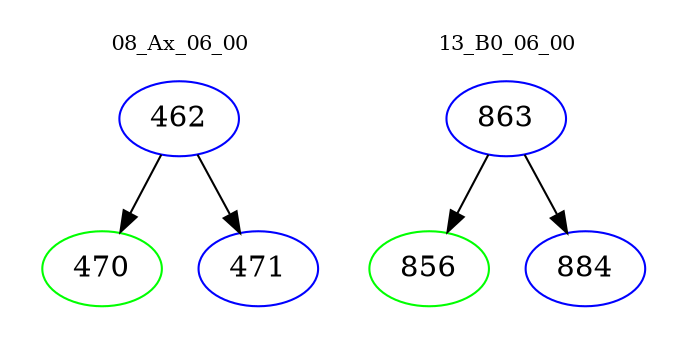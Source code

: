 digraph{
subgraph cluster_0 {
color = white
label = "08_Ax_06_00";
fontsize=10;
T0_462 [label="462", color="blue"]
T0_462 -> T0_470 [color="black"]
T0_470 [label="470", color="green"]
T0_462 -> T0_471 [color="black"]
T0_471 [label="471", color="blue"]
}
subgraph cluster_1 {
color = white
label = "13_B0_06_00";
fontsize=10;
T1_863 [label="863", color="blue"]
T1_863 -> T1_856 [color="black"]
T1_856 [label="856", color="green"]
T1_863 -> T1_884 [color="black"]
T1_884 [label="884", color="blue"]
}
}

